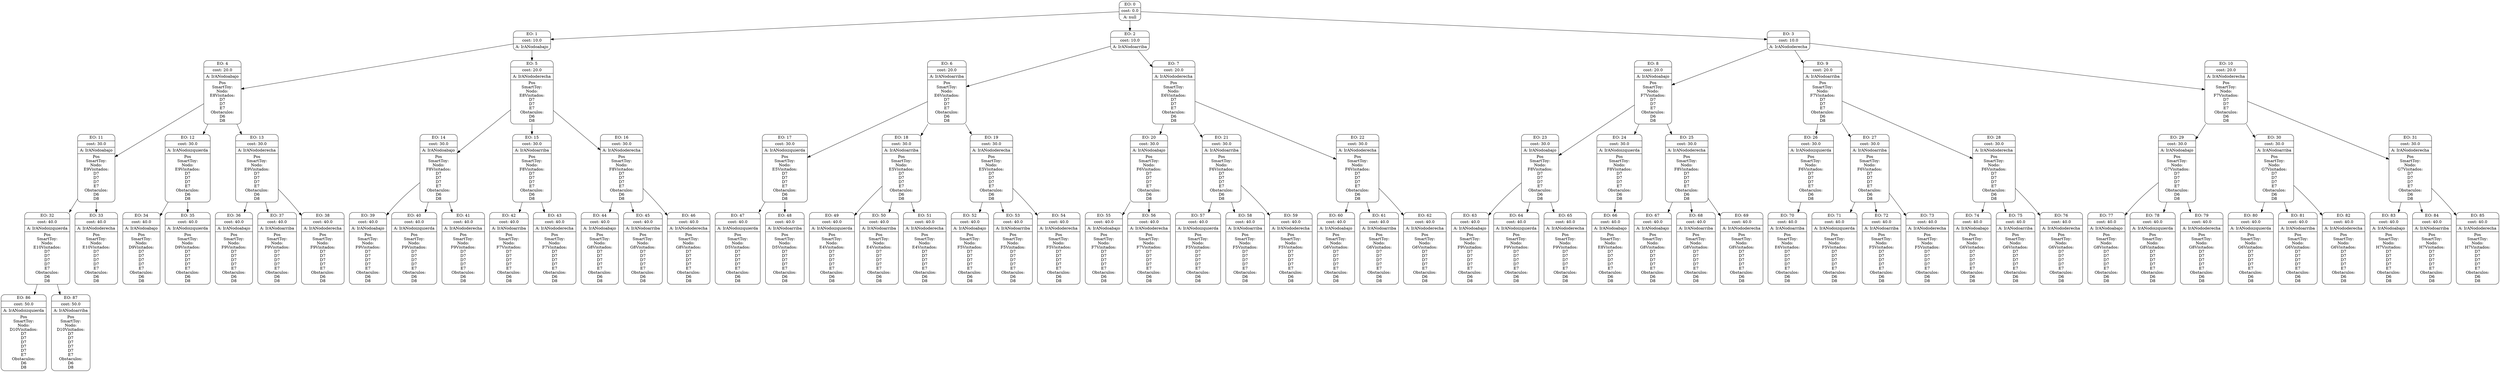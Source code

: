 digraph g {
node [shape = Mrecord];
nodo0[label="{EO: 0|cost: 0.0|A: null}"]
nodo1[label="{EO: 1|cost: 10.0|A: IrANodoabajo
}"]
nodo4[label="{EO: 4|cost: 20.0|A: IrANodoabajo
|
Pos\nSmartToy:\nNodo:\nE8

Visitados:\n
D7\nD7\nE7\n
Obstaculos:\n
D6\nD8\n

}"]
nodo11[label="{EO: 11|cost: 30.0|A: IrANodoabajo
|
Pos\nSmartToy:\nNodo:\nE9

Visitados:\n
D7\nD7\nD7\nE7\n
Obstaculos:\n
D6\nD8\n

}"]
nodo32[label="{EO: 32|cost: 40.0|A: IrANodoizquierda
|
Pos\nSmartToy:\nNodo:\nE10

Visitados:\n
D7\nD7\nD7\nD7\nE7\n
Obstaculos:\n
D6\nD8\n

}"]
nodo86[label="{EO: 86|cost: 50.0|A: IrANodoizquierda
|
Pos\nSmartToy:\nNodo:\nD10

Visitados:\n
D7\nD7\nD7\nD7\nD7\nE7\n
Obstaculos:\n
D6\nD8\n

}"]

nodo32 -> nodo86;
nodo87[label="{EO: 87|cost: 50.0|A: IrANodoarriba
|
Pos\nSmartToy:\nNodo:\nD10

Visitados:\n
D7\nD7\nD7\nD7\nD7\nE7\n
Obstaculos:\n
D6\nD8\n

}"]

nodo32 -> nodo87;

nodo11 -> nodo32;
nodo33[label="{EO: 33|cost: 40.0|A: IrANododerecha
|
Pos\nSmartToy:\nNodo:\nE10

Visitados:\n
D7\nD7\nD7\nD7\nE7\n
Obstaculos:\n
D6\nD8\n

}"]

nodo11 -> nodo33;

nodo4 -> nodo11;
nodo12[label="{EO: 12|cost: 30.0|A: IrANodoizquierda
|
Pos\nSmartToy:\nNodo:\nE9

Visitados:\n
D7\nD7\nD7\nE7\n
Obstaculos:\n
D6\nD8\n

}"]
nodo34[label="{EO: 34|cost: 40.0|A: IrANodoabajo
|
Pos\nSmartToy:\nNodo:\nD9

Visitados:\n
D7\nD7\nD7\nD7\nE7\n
Obstaculos:\n
D6\nD8\n

}"]

nodo12 -> nodo34;
nodo35[label="{EO: 35|cost: 40.0|A: IrANodoizquierda
|
Pos\nSmartToy:\nNodo:\nD9

Visitados:\n
D7\nD7\nD7\nD7\nE7\n
Obstaculos:\n
D6\nD8\n

}"]

nodo12 -> nodo35;

nodo4 -> nodo12;
nodo13[label="{EO: 13|cost: 30.0|A: IrANododerecha
|
Pos\nSmartToy:\nNodo:\nE9

Visitados:\n
D7\nD7\nD7\nE7\n
Obstaculos:\n
D6\nD8\n

}"]
nodo36[label="{EO: 36|cost: 40.0|A: IrANodoabajo
|
Pos\nSmartToy:\nNodo:\nF9

Visitados:\n
D7\nD7\nD7\nD7\nE7\n
Obstaculos:\n
D6\nD8\n

}"]

nodo13 -> nodo36;
nodo37[label="{EO: 37|cost: 40.0|A: IrANodoarriba
|
Pos\nSmartToy:\nNodo:\nF9

Visitados:\n
D7\nD7\nD7\nD7\nE7\n
Obstaculos:\n
D6\nD8\n

}"]

nodo13 -> nodo37;
nodo38[label="{EO: 38|cost: 40.0|A: IrANododerecha
|
Pos\nSmartToy:\nNodo:\nF9

Visitados:\n
D7\nD7\nD7\nD7\nE7\n
Obstaculos:\n
D6\nD8\n

}"]

nodo13 -> nodo38;

nodo4 -> nodo13;

nodo1 -> nodo4;
nodo5[label="{EO: 5|cost: 20.0|A: IrANododerecha
|
Pos\nSmartToy:\nNodo:\nE8

Visitados:\n
D7\nD7\nE7\n
Obstaculos:\n
D6\nD8\n

}"]
nodo14[label="{EO: 14|cost: 30.0|A: IrANodoabajo
|
Pos\nSmartToy:\nNodo:\nF8

Visitados:\n
D7\nD7\nD7\nE7\n
Obstaculos:\n
D6\nD8\n

}"]
nodo39[label="{EO: 39|cost: 40.0|A: IrANodoabajo
|
Pos\nSmartToy:\nNodo:\nF9

Visitados:\n
D7\nD7\nD7\nD7\nE7\n
Obstaculos:\n
D6\nD8\n

}"]

nodo14 -> nodo39;
nodo40[label="{EO: 40|cost: 40.0|A: IrANodoizquierda
|
Pos\nSmartToy:\nNodo:\nF9

Visitados:\n
D7\nD7\nD7\nD7\nE7\n
Obstaculos:\n
D6\nD8\n

}"]

nodo14 -> nodo40;
nodo41[label="{EO: 41|cost: 40.0|A: IrANododerecha
|
Pos\nSmartToy:\nNodo:\nF9

Visitados:\n
D7\nD7\nD7\nD7\nE7\n
Obstaculos:\n
D6\nD8\n

}"]

nodo14 -> nodo41;

nodo5 -> nodo14;
nodo15[label="{EO: 15|cost: 30.0|A: IrANodoarriba
|
Pos\nSmartToy:\nNodo:\nF8

Visitados:\n
D7\nD7\nD7\nE7\n
Obstaculos:\n
D6\nD8\n

}"]
nodo42[label="{EO: 42|cost: 40.0|A: IrANodoarriba
|
Pos\nSmartToy:\nNodo:\nF7

Visitados:\n
D7\nD7\nD7\nD7\nE7\n
Obstaculos:\n
D6\nD8\n

}"]

nodo15 -> nodo42;
nodo43[label="{EO: 43|cost: 40.0|A: IrANododerecha
|
Pos\nSmartToy:\nNodo:\nF7

Visitados:\n
D7\nD7\nD7\nD7\nE7\n
Obstaculos:\n
D6\nD8\n

}"]

nodo15 -> nodo43;

nodo5 -> nodo15;
nodo16[label="{EO: 16|cost: 30.0|A: IrANododerecha
|
Pos\nSmartToy:\nNodo:\nF8

Visitados:\n
D7\nD7\nD7\nE7\n
Obstaculos:\n
D6\nD8\n

}"]
nodo44[label="{EO: 44|cost: 40.0|A: IrANodoabajo
|
Pos\nSmartToy:\nNodo:\nG8

Visitados:\n
D7\nD7\nD7\nD7\nE7\n
Obstaculos:\n
D6\nD8\n

}"]

nodo16 -> nodo44;
nodo45[label="{EO: 45|cost: 40.0|A: IrANodoarriba
|
Pos\nSmartToy:\nNodo:\nG8

Visitados:\n
D7\nD7\nD7\nD7\nE7\n
Obstaculos:\n
D6\nD8\n

}"]

nodo16 -> nodo45;
nodo46[label="{EO: 46|cost: 40.0|A: IrANododerecha
|
Pos\nSmartToy:\nNodo:\nG8

Visitados:\n
D7\nD7\nD7\nD7\nE7\n
Obstaculos:\n
D6\nD8\n

}"]

nodo16 -> nodo46;

nodo5 -> nodo16;

nodo1 -> nodo5;

nodo0 -> nodo1;
nodo2[label="{EO: 2|cost: 10.0|A: IrANodoarriba
}"]
nodo6[label="{EO: 6|cost: 20.0|A: IrANodoarriba
|
Pos\nSmartToy:\nNodo:\nE6

Visitados:\n
D7\nD7\nE7\n
Obstaculos:\n
D6\nD8\n

}"]
nodo17[label="{EO: 17|cost: 30.0|A: IrANodoizquierda
|
Pos\nSmartToy:\nNodo:\nE5

Visitados:\n
D7\nD7\nD7\nE7\n
Obstaculos:\n
D6\nD8\n

}"]
nodo47[label="{EO: 47|cost: 40.0|A: IrANodoizquierda
|
Pos\nSmartToy:\nNodo:\nD5

Visitados:\n
D7\nD7\nD7\nD7\nE7\n
Obstaculos:\n
D6\nD8\n

}"]

nodo17 -> nodo47;
nodo48[label="{EO: 48|cost: 40.0|A: IrANodoarriba
|
Pos\nSmartToy:\nNodo:\nD5

Visitados:\n
D7\nD7\nD7\nD7\nE7\n
Obstaculos:\n
D6\nD8\n

}"]

nodo17 -> nodo48;

nodo6 -> nodo17;
nodo18[label="{EO: 18|cost: 30.0|A: IrANodoarriba
|
Pos\nSmartToy:\nNodo:\nE5

Visitados:\n
D7\nD7\nD7\nE7\n
Obstaculos:\n
D6\nD8\n

}"]
nodo49[label="{EO: 49|cost: 40.0|A: IrANodoizquierda
|
Pos\nSmartToy:\nNodo:\nE4

Visitados:\n
D7\nD7\nD7\nD7\nE7\n
Obstaculos:\n
D6\nD8\n

}"]

nodo18 -> nodo49;
nodo50[label="{EO: 50|cost: 40.0|A: IrANodoarriba
|
Pos\nSmartToy:\nNodo:\nE4

Visitados:\n
D7\nD7\nD7\nD7\nE7\n
Obstaculos:\n
D6\nD8\n

}"]

nodo18 -> nodo50;
nodo51[label="{EO: 51|cost: 40.0|A: IrANododerecha
|
Pos\nSmartToy:\nNodo:\nE4

Visitados:\n
D7\nD7\nD7\nD7\nE7\n
Obstaculos:\n
D6\nD8\n

}"]

nodo18 -> nodo51;

nodo6 -> nodo18;
nodo19[label="{EO: 19|cost: 30.0|A: IrANododerecha
|
Pos\nSmartToy:\nNodo:\nE5

Visitados:\n
D7\nD7\nD7\nE7\n
Obstaculos:\n
D6\nD8\n

}"]
nodo52[label="{EO: 52|cost: 40.0|A: IrANodoabajo
|
Pos\nSmartToy:\nNodo:\nF5

Visitados:\n
D7\nD7\nD7\nD7\nE7\n
Obstaculos:\n
D6\nD8\n

}"]

nodo19 -> nodo52;
nodo53[label="{EO: 53|cost: 40.0|A: IrANodoarriba
|
Pos\nSmartToy:\nNodo:\nF5

Visitados:\n
D7\nD7\nD7\nD7\nE7\n
Obstaculos:\n
D6\nD8\n

}"]

nodo19 -> nodo53;
nodo54[label="{EO: 54|cost: 40.0|A: IrANododerecha
|
Pos\nSmartToy:\nNodo:\nF5

Visitados:\n
D7\nD7\nD7\nD7\nE7\n
Obstaculos:\n
D6\nD8\n

}"]

nodo19 -> nodo54;

nodo6 -> nodo19;

nodo2 -> nodo6;
nodo7[label="{EO: 7|cost: 20.0|A: IrANododerecha
|
Pos\nSmartToy:\nNodo:\nE6

Visitados:\n
D7\nD7\nE7\n
Obstaculos:\n
D6\nD8\n

}"]
nodo20[label="{EO: 20|cost: 30.0|A: IrANodoabajo
|
Pos\nSmartToy:\nNodo:\nF6

Visitados:\n
D7\nD7\nD7\nE7\n
Obstaculos:\n
D6\nD8\n

}"]
nodo55[label="{EO: 55|cost: 40.0|A: IrANodoabajo
|
Pos\nSmartToy:\nNodo:\nF7

Visitados:\n
D7\nD7\nD7\nD7\nE7\n
Obstaculos:\n
D6\nD8\n

}"]

nodo20 -> nodo55;
nodo56[label="{EO: 56|cost: 40.0|A: IrANododerecha
|
Pos\nSmartToy:\nNodo:\nF7

Visitados:\n
D7\nD7\nD7\nD7\nE7\n
Obstaculos:\n
D6\nD8\n

}"]

nodo20 -> nodo56;

nodo7 -> nodo20;
nodo21[label="{EO: 21|cost: 30.0|A: IrANodoarriba
|
Pos\nSmartToy:\nNodo:\nF6

Visitados:\n
D7\nD7\nD7\nE7\n
Obstaculos:\n
D6\nD8\n

}"]
nodo57[label="{EO: 57|cost: 40.0|A: IrANodoizquierda
|
Pos\nSmartToy:\nNodo:\nF5

Visitados:\n
D7\nD7\nD7\nD7\nE7\n
Obstaculos:\n
D6\nD8\n

}"]

nodo21 -> nodo57;
nodo58[label="{EO: 58|cost: 40.0|A: IrANodoarriba
|
Pos\nSmartToy:\nNodo:\nF5

Visitados:\n
D7\nD7\nD7\nD7\nE7\n
Obstaculos:\n
D6\nD8\n

}"]

nodo21 -> nodo58;
nodo59[label="{EO: 59|cost: 40.0|A: IrANododerecha
|
Pos\nSmartToy:\nNodo:\nF5

Visitados:\n
D7\nD7\nD7\nD7\nE7\n
Obstaculos:\n
D6\nD8\n

}"]

nodo21 -> nodo59;

nodo7 -> nodo21;
nodo22[label="{EO: 22|cost: 30.0|A: IrANododerecha
|
Pos\nSmartToy:\nNodo:\nF6

Visitados:\n
D7\nD7\nD7\nE7\n
Obstaculos:\n
D6\nD8\n

}"]
nodo60[label="{EO: 60|cost: 40.0|A: IrANodoabajo
|
Pos\nSmartToy:\nNodo:\nG6

Visitados:\n
D7\nD7\nD7\nD7\nE7\n
Obstaculos:\n
D6\nD8\n

}"]

nodo22 -> nodo60;
nodo61[label="{EO: 61|cost: 40.0|A: IrANodoarriba
|
Pos\nSmartToy:\nNodo:\nG6

Visitados:\n
D7\nD7\nD7\nD7\nE7\n
Obstaculos:\n
D6\nD8\n

}"]

nodo22 -> nodo61;
nodo62[label="{EO: 62|cost: 40.0|A: IrANododerecha
|
Pos\nSmartToy:\nNodo:\nG6

Visitados:\n
D7\nD7\nD7\nD7\nE7\n
Obstaculos:\n
D6\nD8\n

}"]

nodo22 -> nodo62;

nodo7 -> nodo22;

nodo2 -> nodo7;

nodo0 -> nodo2;
nodo3[label="{EO: 3|cost: 10.0|A: IrANododerecha
}"]
nodo8[label="{EO: 8|cost: 20.0|A: IrANodoabajo
|
Pos\nSmartToy:\nNodo:\nF7

Visitados:\n
D7\nD7\nE7\n
Obstaculos:\n
D6\nD8\n

}"]
nodo23[label="{EO: 23|cost: 30.0|A: IrANodoabajo
|
Pos\nSmartToy:\nNodo:\nF8

Visitados:\n
D7\nD7\nD7\nE7\n
Obstaculos:\n
D6\nD8\n

}"]
nodo63[label="{EO: 63|cost: 40.0|A: IrANodoabajo
|
Pos\nSmartToy:\nNodo:\nF9

Visitados:\n
D7\nD7\nD7\nD7\nE7\n
Obstaculos:\n
D6\nD8\n

}"]

nodo23 -> nodo63;
nodo64[label="{EO: 64|cost: 40.0|A: IrANodoizquierda
|
Pos\nSmartToy:\nNodo:\nF9

Visitados:\n
D7\nD7\nD7\nD7\nE7\n
Obstaculos:\n
D6\nD8\n

}"]

nodo23 -> nodo64;
nodo65[label="{EO: 65|cost: 40.0|A: IrANododerecha
|
Pos\nSmartToy:\nNodo:\nF9

Visitados:\n
D7\nD7\nD7\nD7\nE7\n
Obstaculos:\n
D6\nD8\n

}"]

nodo23 -> nodo65;

nodo8 -> nodo23;
nodo24[label="{EO: 24|cost: 30.0|A: IrANodoizquierda
|
Pos\nSmartToy:\nNodo:\nF8

Visitados:\n
D7\nD7\nD7\nE7\n
Obstaculos:\n
D6\nD8\n

}"]
nodo66[label="{EO: 66|cost: 40.0|A: IrANodoabajo
|
Pos\nSmartToy:\nNodo:\nE8

Visitados:\n
D7\nD7\nD7\nD7\nE7\n
Obstaculos:\n
D6\nD8\n

}"]

nodo24 -> nodo66;

nodo8 -> nodo24;
nodo25[label="{EO: 25|cost: 30.0|A: IrANododerecha
|
Pos\nSmartToy:\nNodo:\nF8

Visitados:\n
D7\nD7\nD7\nE7\n
Obstaculos:\n
D6\nD8\n

}"]
nodo67[label="{EO: 67|cost: 40.0|A: IrANodoabajo
|
Pos\nSmartToy:\nNodo:\nG8

Visitados:\n
D7\nD7\nD7\nD7\nE7\n
Obstaculos:\n
D6\nD8\n

}"]

nodo25 -> nodo67;
nodo68[label="{EO: 68|cost: 40.0|A: IrANodoarriba
|
Pos\nSmartToy:\nNodo:\nG8

Visitados:\n
D7\nD7\nD7\nD7\nE7\n
Obstaculos:\n
D6\nD8\n

}"]

nodo25 -> nodo68;
nodo69[label="{EO: 69|cost: 40.0|A: IrANododerecha
|
Pos\nSmartToy:\nNodo:\nG8

Visitados:\n
D7\nD7\nD7\nD7\nE7\n
Obstaculos:\n
D6\nD8\n

}"]

nodo25 -> nodo69;

nodo8 -> nodo25;

nodo3 -> nodo8;
nodo9[label="{EO: 9|cost: 20.0|A: IrANodoarriba
|
Pos\nSmartToy:\nNodo:\nF7

Visitados:\n
D7\nD7\nE7\n
Obstaculos:\n
D6\nD8\n

}"]
nodo26[label="{EO: 26|cost: 30.0|A: IrANodoizquierda
|
Pos\nSmartToy:\nNodo:\nF6

Visitados:\n
D7\nD7\nD7\nE7\n
Obstaculos:\n
D6\nD8\n

}"]
nodo70[label="{EO: 70|cost: 40.0|A: IrANodoarriba
|
Pos\nSmartToy:\nNodo:\nE6

Visitados:\n
D7\nD7\nD7\nD7\nE7\n
Obstaculos:\n
D6\nD8\n

}"]

nodo26 -> nodo70;

nodo9 -> nodo26;
nodo27[label="{EO: 27|cost: 30.0|A: IrANodoarriba
|
Pos\nSmartToy:\nNodo:\nF6

Visitados:\n
D7\nD7\nD7\nE7\n
Obstaculos:\n
D6\nD8\n

}"]
nodo71[label="{EO: 71|cost: 40.0|A: IrANodoizquierda
|
Pos\nSmartToy:\nNodo:\nF5

Visitados:\n
D7\nD7\nD7\nD7\nE7\n
Obstaculos:\n
D6\nD8\n

}"]

nodo27 -> nodo71;
nodo72[label="{EO: 72|cost: 40.0|A: IrANodoarriba
|
Pos\nSmartToy:\nNodo:\nF5

Visitados:\n
D7\nD7\nD7\nD7\nE7\n
Obstaculos:\n
D6\nD8\n

}"]

nodo27 -> nodo72;
nodo73[label="{EO: 73|cost: 40.0|A: IrANododerecha
|
Pos\nSmartToy:\nNodo:\nF5

Visitados:\n
D7\nD7\nD7\nD7\nE7\n
Obstaculos:\n
D6\nD8\n

}"]

nodo27 -> nodo73;

nodo9 -> nodo27;
nodo28[label="{EO: 28|cost: 30.0|A: IrANododerecha
|
Pos\nSmartToy:\nNodo:\nF6

Visitados:\n
D7\nD7\nD7\nE7\n
Obstaculos:\n
D6\nD8\n

}"]
nodo74[label="{EO: 74|cost: 40.0|A: IrANodoabajo
|
Pos\nSmartToy:\nNodo:\nG6

Visitados:\n
D7\nD7\nD7\nD7\nE7\n
Obstaculos:\n
D6\nD8\n

}"]

nodo28 -> nodo74;
nodo75[label="{EO: 75|cost: 40.0|A: IrANodoarriba
|
Pos\nSmartToy:\nNodo:\nG6

Visitados:\n
D7\nD7\nD7\nD7\nE7\n
Obstaculos:\n
D6\nD8\n

}"]

nodo28 -> nodo75;
nodo76[label="{EO: 76|cost: 40.0|A: IrANododerecha
|
Pos\nSmartToy:\nNodo:\nG6

Visitados:\n
D7\nD7\nD7\nD7\nE7\n
Obstaculos:\n
D6\nD8\n

}"]

nodo28 -> nodo76;

nodo9 -> nodo28;

nodo3 -> nodo9;
nodo10[label="{EO: 10|cost: 20.0|A: IrANododerecha
|
Pos\nSmartToy:\nNodo:\nF7

Visitados:\n
D7\nD7\nE7\n
Obstaculos:\n
D6\nD8\n

}"]
nodo29[label="{EO: 29|cost: 30.0|A: IrANodoabajo
|
Pos\nSmartToy:\nNodo:\nG7

Visitados:\n
D7\nD7\nD7\nE7\n
Obstaculos:\n
D6\nD8\n

}"]
nodo77[label="{EO: 77|cost: 40.0|A: IrANodoabajo
|
Pos\nSmartToy:\nNodo:\nG8

Visitados:\n
D7\nD7\nD7\nD7\nE7\n
Obstaculos:\n
D6\nD8\n

}"]

nodo29 -> nodo77;
nodo78[label="{EO: 78|cost: 40.0|A: IrANodoizquierda
|
Pos\nSmartToy:\nNodo:\nG8

Visitados:\n
D7\nD7\nD7\nD7\nE7\n
Obstaculos:\n
D6\nD8\n

}"]

nodo29 -> nodo78;
nodo79[label="{EO: 79|cost: 40.0|A: IrANododerecha
|
Pos\nSmartToy:\nNodo:\nG8

Visitados:\n
D7\nD7\nD7\nD7\nE7\n
Obstaculos:\n
D6\nD8\n

}"]

nodo29 -> nodo79;

nodo10 -> nodo29;
nodo30[label="{EO: 30|cost: 30.0|A: IrANodoarriba
|
Pos\nSmartToy:\nNodo:\nG7

Visitados:\n
D7\nD7\nD7\nE7\n
Obstaculos:\n
D6\nD8\n

}"]
nodo80[label="{EO: 80|cost: 40.0|A: IrANodoizquierda
|
Pos\nSmartToy:\nNodo:\nG6

Visitados:\n
D7\nD7\nD7\nD7\nE7\n
Obstaculos:\n
D6\nD8\n

}"]

nodo30 -> nodo80;
nodo81[label="{EO: 81|cost: 40.0|A: IrANodoarriba
|
Pos\nSmartToy:\nNodo:\nG6

Visitados:\n
D7\nD7\nD7\nD7\nE7\n
Obstaculos:\n
D6\nD8\n

}"]

nodo30 -> nodo81;
nodo82[label="{EO: 82|cost: 40.0|A: IrANododerecha
|
Pos\nSmartToy:\nNodo:\nG6

Visitados:\n
D7\nD7\nD7\nD7\nE7\n
Obstaculos:\n
D6\nD8\n

}"]

nodo30 -> nodo82;

nodo10 -> nodo30;
nodo31[label="{EO: 31|cost: 30.0|A: IrANododerecha
|
Pos\nSmartToy:\nNodo:\nG7

Visitados:\n
D7\nD7\nD7\nE7\n
Obstaculos:\n
D6\nD8\n

}"]
nodo83[label="{EO: 83|cost: 40.0|A: IrANodoabajo
|
Pos\nSmartToy:\nNodo:\nH7

Visitados:\n
D7\nD7\nD7\nD7\nE7\n
Obstaculos:\n
D6\nD8\n

}"]

nodo31 -> nodo83;
nodo84[label="{EO: 84|cost: 40.0|A: IrANodoarriba
|
Pos\nSmartToy:\nNodo:\nH7

Visitados:\n
D7\nD7\nD7\nD7\nE7\n
Obstaculos:\n
D6\nD8\n

}"]

nodo31 -> nodo84;
nodo85[label="{EO: 85|cost: 40.0|A: IrANododerecha
|
Pos\nSmartToy:\nNodo:\nH7

Visitados:\n
D7\nD7\nD7\nD7\nE7\n
Obstaculos:\n
D6\nD8\n

}"]

nodo31 -> nodo85;

nodo10 -> nodo31;

nodo3 -> nodo10;

nodo0 -> nodo3;


}